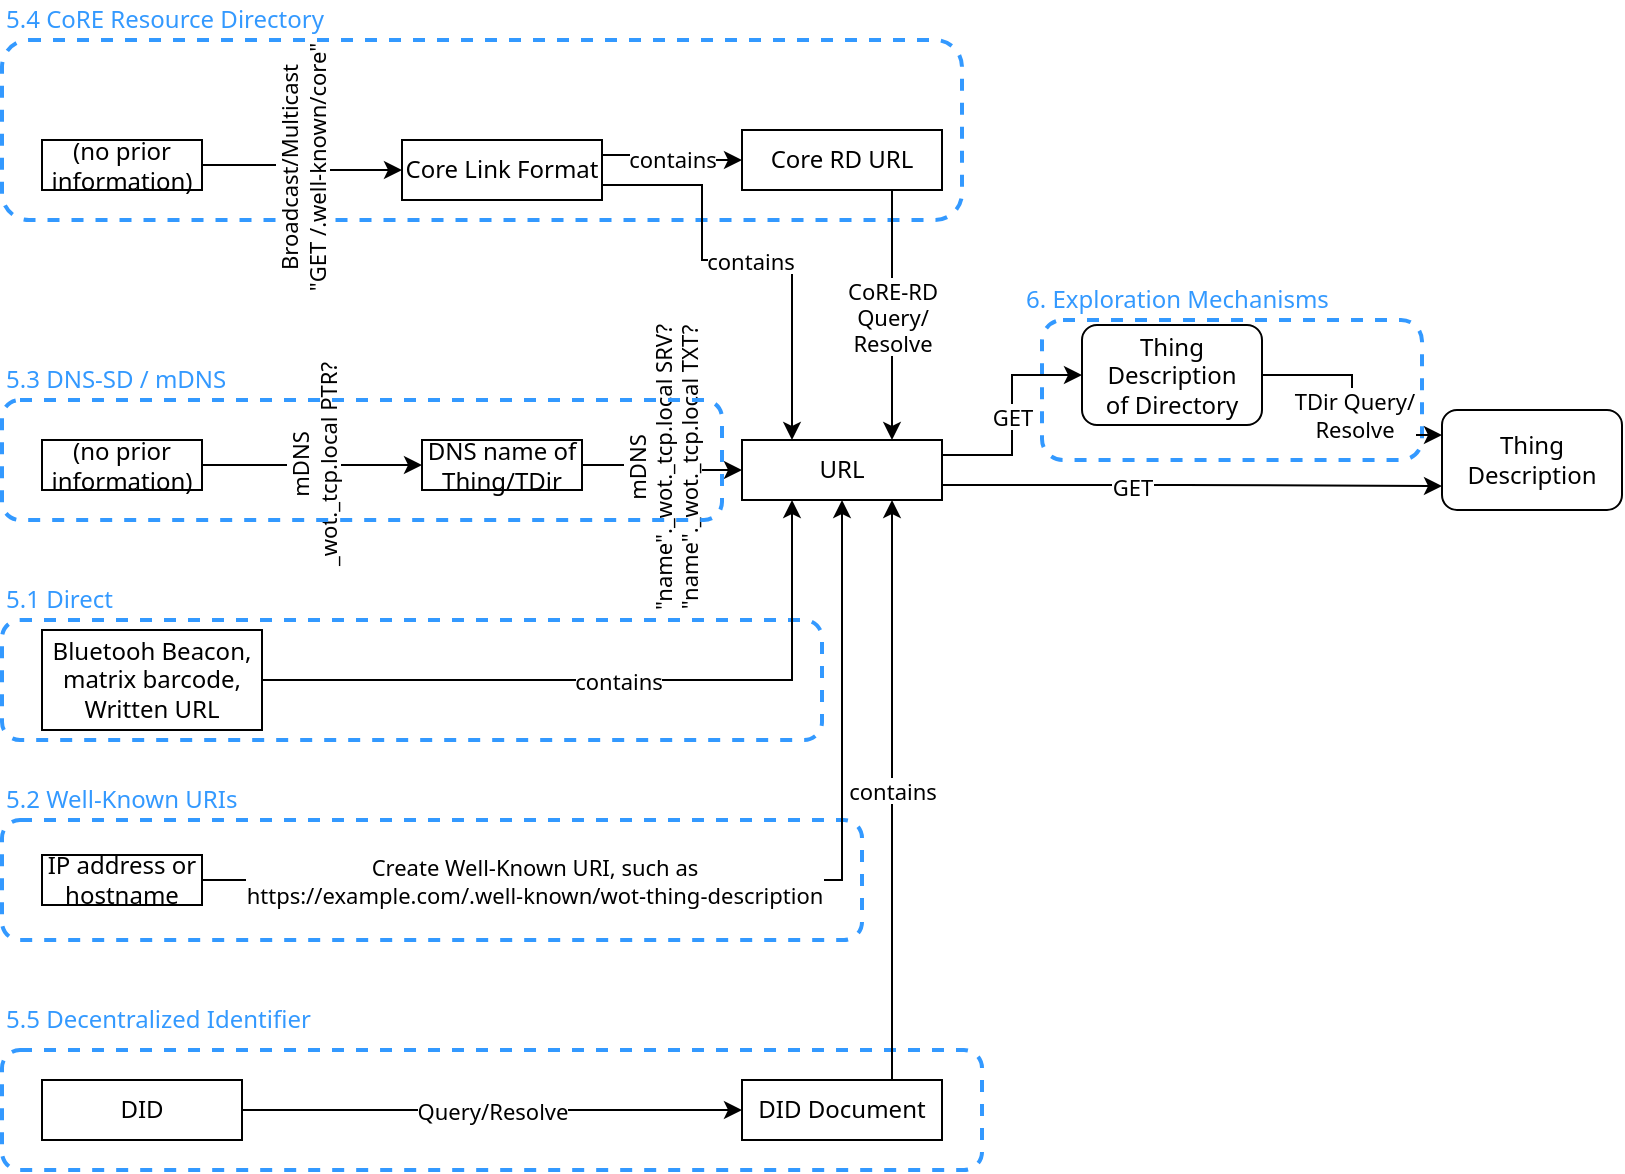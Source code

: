 <mxfile version="13.7.6" type="device"><diagram id="EUU0uG70BVmWCHlrxOuo" name="Page-1"><mxGraphModel dx="1492" dy="1103" grid="1" gridSize="10" guides="1" tooltips="1" connect="1" arrows="1" fold="1" page="1" pageScale="1" pageWidth="850" pageHeight="1100" math="0" shadow="0" extFonts="Noto Sans^https://fonts.googleapis.com/css?family=Noto+Sans"><root><mxCell id="0"/><mxCell id="1" parent="0"/><mxCell id="IaaDOXxbcvO25jp5HzXw-26" value="" style="rounded=1;whiteSpace=wrap;html=1;fillColor=none;strokeWidth=2;dashed=1;strokeColor=#3399FF;fontFamily=Noto Sans;fontSource=https%3A%2F%2Ffonts.googleapis.com%2Fcss%3Ffamily%3DNoto%2BSans;" parent="1" vertex="1"><mxGeometry y="695" width="490" height="60" as="geometry"/></mxCell><mxCell id="IaaDOXxbcvO25jp5HzXw-24" value="" style="rounded=1;whiteSpace=wrap;html=1;fillColor=none;strokeWidth=2;dashed=1;strokeColor=#3399FF;fontFamily=Noto Sans;fontSource=https%3A%2F%2Ffonts.googleapis.com%2Fcss%3Ffamily%3DNoto%2BSans;" parent="1" vertex="1"><mxGeometry y="480" width="410" height="60" as="geometry"/></mxCell><mxCell id="IaaDOXxbcvO25jp5HzXw-19" value="" style="rounded=1;whiteSpace=wrap;html=1;fillColor=none;strokeWidth=2;dashed=1;strokeColor=#3399FF;fontFamily=Noto Sans;fontSource=https%3A%2F%2Ffonts.googleapis.com%2Fcss%3Ffamily%3DNoto%2BSans;" parent="1" vertex="1"><mxGeometry y="190" width="480" height="90" as="geometry"/></mxCell><mxCell id="IaaDOXxbcvO25jp5HzXw-28" value="" style="rounded=1;whiteSpace=wrap;html=1;fillColor=none;strokeWidth=2;dashed=1;strokeColor=#3399FF;fontFamily=Noto Sans;fontSource=https%3A%2F%2Ffonts.googleapis.com%2Fcss%3Ffamily%3DNoto%2BSans;" parent="1" vertex="1"><mxGeometry x="520" y="330" width="190" height="70" as="geometry"/></mxCell><mxCell id="Z3I2DZgx9jWYCCeo3zKG-24" value="CoRE-RD&lt;br&gt;&lt;div&gt;Query/&lt;/div&gt;&lt;div&gt;Resolve&lt;br&gt;&lt;/div&gt;" style="edgeStyle=orthogonalEdgeStyle;rounded=0;orthogonalLoop=1;jettySize=auto;html=1;exitX=0.75;exitY=0;exitDx=0;exitDy=0;entryX=0.75;entryY=1;entryDx=0;entryDy=0;startArrow=classic;startFill=1;endArrow=none;endFill=0;fontFamily=Noto Sans;fontSource=https%3A%2F%2Ffonts.googleapis.com%2Fcss%3Ffamily%3DNoto%2BSans;" parent="1" source="Z3I2DZgx9jWYCCeo3zKG-5" target="Z3I2DZgx9jWYCCeo3zKG-20" edge="1"><mxGeometry relative="1" as="geometry"><mxPoint x="749.04" y="240.99" as="targetPoint"/></mxGeometry></mxCell><mxCell id="RiIqF8UuUlekeBO_t_7H-3" value="&lt;div&gt;Thing&lt;/div&gt;&lt;div&gt;Description&lt;br&gt;&lt;/div&gt;" style="rounded=1;whiteSpace=wrap;html=1;fontFamily=Noto Sans;fontSource=https%3A%2F%2Ffonts.googleapis.com%2Fcss%3Ffamily%3DNoto%2BSans;" parent="1" vertex="1"><mxGeometry x="720" y="375" width="90" height="50" as="geometry"/></mxCell><mxCell id="Z3I2DZgx9jWYCCeo3zKG-6" style="edgeStyle=orthogonalEdgeStyle;rounded=0;orthogonalLoop=1;jettySize=auto;html=1;entryX=0;entryY=0.25;entryDx=0;entryDy=0;exitX=1;exitY=0.5;exitDx=0;exitDy=0;fontFamily=Noto Sans;fontSource=https%3A%2F%2Ffonts.googleapis.com%2Fcss%3Ffamily%3DNoto%2BSans;" parent="1" source="IaaDOXxbcvO25jp5HzXw-12" target="RiIqF8UuUlekeBO_t_7H-3" edge="1"><mxGeometry relative="1" as="geometry"><mxPoint x="660" y="277.5" as="sourcePoint"/><mxPoint x="710" y="377.5" as="targetPoint"/></mxGeometry></mxCell><mxCell id="Z3I2DZgx9jWYCCeo3zKG-10" value="&lt;div&gt;TDir Query/&lt;/div&gt;&lt;div&gt;Resolve&lt;br&gt;&lt;/div&gt;" style="edgeLabel;html=1;align=center;verticalAlign=middle;resizable=0;points=[];fontFamily=Noto Sans;fontSource=https%3A%2F%2Ffonts.googleapis.com%2Fcss%3Ffamily%3DNoto%2BSans;" parent="Z3I2DZgx9jWYCCeo3zKG-6" vertex="1" connectable="0"><mxGeometry x="0.067" y="1" relative="1" as="geometry"><mxPoint as="offset"/></mxGeometry></mxCell><mxCell id="IaaDOXxbcvO25jp5HzXw-11" value="&lt;div&gt;GET&lt;/div&gt;" style="edgeStyle=orthogonalEdgeStyle;rounded=0;orthogonalLoop=1;jettySize=auto;html=1;exitX=1;exitY=0.75;exitDx=0;exitDy=0;fontFamily=Noto Sans;fontSource=https%3A%2F%2Ffonts.googleapis.com%2Fcss%3Ffamily%3DNoto%2BSans;" parent="1" source="Z3I2DZgx9jWYCCeo3zKG-5" edge="1"><mxGeometry x="-0.245" relative="1" as="geometry"><mxPoint x="720" y="413" as="targetPoint"/><Array as="points"><mxPoint x="590" y="413"/><mxPoint x="590" y="413"/></Array><mxPoint as="offset"/></mxGeometry></mxCell><mxCell id="Z3I2DZgx9jWYCCeo3zKG-5" value="URL" style="rounded=0;whiteSpace=wrap;html=1;fontFamily=Noto Sans;fontSource=https%3A%2F%2Ffonts.googleapis.com%2Fcss%3Ffamily%3DNoto%2BSans;" parent="1" vertex="1"><mxGeometry x="370" y="390" width="100" height="30" as="geometry"/></mxCell><mxCell id="Z3I2DZgx9jWYCCeo3zKG-9" value="Query/Resolve" style="edgeStyle=orthogonalEdgeStyle;rounded=0;orthogonalLoop=1;jettySize=auto;html=1;exitX=1;exitY=0.5;exitDx=0;exitDy=0;entryX=0;entryY=0.5;entryDx=0;entryDy=0;fontFamily=Noto Sans;fontSource=https%3A%2F%2Ffonts.googleapis.com%2Fcss%3Ffamily%3DNoto%2BSans;" parent="1" source="Z3I2DZgx9jWYCCeo3zKG-7" target="Z3I2DZgx9jWYCCeo3zKG-8" edge="1"><mxGeometry relative="1" as="geometry"/></mxCell><mxCell id="Z3I2DZgx9jWYCCeo3zKG-7" value="DID" style="rounded=0;whiteSpace=wrap;html=1;fontFamily=Noto Sans;fontSource=https%3A%2F%2Ffonts.googleapis.com%2Fcss%3Ffamily%3DNoto%2BSans;" parent="1" vertex="1"><mxGeometry x="20" y="710" width="100" height="30" as="geometry"/></mxCell><mxCell id="Z3I2DZgx9jWYCCeo3zKG-12" value="contains" style="edgeStyle=orthogonalEdgeStyle;rounded=0;orthogonalLoop=1;jettySize=auto;html=1;entryX=0.75;entryY=1;entryDx=0;entryDy=0;exitX=0.75;exitY=0;exitDx=0;exitDy=0;fontFamily=Noto Sans;fontSource=https%3A%2F%2Ffonts.googleapis.com%2Fcss%3Ffamily%3DNoto%2BSans;" parent="1" source="Z3I2DZgx9jWYCCeo3zKG-8" target="Z3I2DZgx9jWYCCeo3zKG-5" edge="1"><mxGeometry relative="1" as="geometry"><mxPoint x="570" y="620" as="sourcePoint"/></mxGeometry></mxCell><mxCell id="Z3I2DZgx9jWYCCeo3zKG-8" value="DID Document" style="rounded=0;whiteSpace=wrap;html=1;fontFamily=Noto Sans;fontSource=https%3A%2F%2Ffonts.googleapis.com%2Fcss%3Ffamily%3DNoto%2BSans;" parent="1" vertex="1"><mxGeometry x="370" y="710" width="100" height="30" as="geometry"/></mxCell><mxCell id="Z3I2DZgx9jWYCCeo3zKG-14" value="contains" style="edgeStyle=orthogonalEdgeStyle;rounded=0;orthogonalLoop=1;jettySize=auto;html=1;exitX=1;exitY=0.75;exitDx=0;exitDy=0;entryX=0.25;entryY=0;entryDx=0;entryDy=0;fontFamily=Noto Sans;fontSource=https%3A%2F%2Ffonts.googleapis.com%2Fcss%3Ffamily%3DNoto%2BSans;" parent="1" source="Z3I2DZgx9jWYCCeo3zKG-13" target="Z3I2DZgx9jWYCCeo3zKG-5" edge="1"><mxGeometry relative="1" as="geometry"><mxPoint x="380" y="389" as="targetPoint"/><Array as="points"><mxPoint x="350" y="263"/><mxPoint x="350" y="300"/><mxPoint x="395" y="300"/></Array></mxGeometry></mxCell><mxCell id="Z3I2DZgx9jWYCCeo3zKG-16" value="contains" style="edgeStyle=orthogonalEdgeStyle;rounded=0;orthogonalLoop=1;jettySize=auto;html=1;exitX=1;exitY=0.25;exitDx=0;exitDy=0;entryX=0;entryY=0.5;entryDx=0;entryDy=0;fontFamily=Noto Sans;fontSource=https%3A%2F%2Ffonts.googleapis.com%2Fcss%3Ffamily%3DNoto%2BSans;" parent="1" source="Z3I2DZgx9jWYCCeo3zKG-13" target="Z3I2DZgx9jWYCCeo3zKG-20" edge="1"><mxGeometry relative="1" as="geometry"><mxPoint x="560" y="255" as="targetPoint"/></mxGeometry></mxCell><mxCell id="Z3I2DZgx9jWYCCeo3zKG-13" value="Core Link Format" style="rounded=0;whiteSpace=wrap;html=1;fontFamily=Noto Sans;fontSource=https%3A%2F%2Ffonts.googleapis.com%2Fcss%3Ffamily%3DNoto%2BSans;" parent="1" vertex="1"><mxGeometry x="200" y="240" width="100" height="30" as="geometry"/></mxCell><mxCell id="Z3I2DZgx9jWYCCeo3zKG-26" value="&lt;div&gt;Broadcast/Multicast &lt;br&gt;&lt;/div&gt;&lt;div&gt;&quot;GET /.well-known/core&quot;&lt;br&gt;&lt;/div&gt;" style="edgeStyle=orthogonalEdgeStyle;rounded=0;orthogonalLoop=1;jettySize=auto;html=1;exitX=1;exitY=0.5;exitDx=0;exitDy=0;entryX=0;entryY=0.5;entryDx=0;entryDy=0;startArrow=none;startFill=0;endArrow=classic;endFill=1;horizontal=0;fontFamily=Noto Sans;fontSource=https%3A%2F%2Ffonts.googleapis.com%2Fcss%3Ffamily%3DNoto%2BSans;" parent="1" source="Z3I2DZgx9jWYCCeo3zKG-19" target="Z3I2DZgx9jWYCCeo3zKG-13" edge="1"><mxGeometry relative="1" as="geometry"/></mxCell><mxCell id="IaaDOXxbcvO25jp5HzXw-2" value="&lt;div&gt;mDNS&lt;/div&gt;&lt;div&gt;_wot._tcp.local PTR?&lt;br&gt;&lt;/div&gt;" style="edgeStyle=orthogonalEdgeStyle;rounded=0;orthogonalLoop=1;jettySize=auto;html=1;entryX=0;entryY=0.5;entryDx=0;entryDy=0;exitX=1;exitY=0.5;exitDx=0;exitDy=0;horizontal=0;fontFamily=Noto Sans;fontSource=https%3A%2F%2Ffonts.googleapis.com%2Fcss%3Ffamily%3DNoto%2BSans;" parent="1" source="IaaDOXxbcvO25jp5HzXw-18" target="IaaDOXxbcvO25jp5HzXw-1" edge="1"><mxGeometry relative="1" as="geometry"><mxPoint x="140" y="250" as="sourcePoint"/></mxGeometry></mxCell><mxCell id="Z3I2DZgx9jWYCCeo3zKG-19" value="&lt;div&gt;(no prior&lt;/div&gt;&lt;div&gt;information)&lt;br&gt;&lt;/div&gt;" style="rounded=0;whiteSpace=wrap;html=1;fontFamily=Noto Sans;fontSource=https%3A%2F%2Ffonts.googleapis.com%2Fcss%3Ffamily%3DNoto%2BSans;" parent="1" vertex="1"><mxGeometry x="20" y="240" width="80" height="25" as="geometry"/></mxCell><mxCell id="Z3I2DZgx9jWYCCeo3zKG-20" value="Core RD URL" style="rounded=0;whiteSpace=wrap;html=1;fontFamily=Noto Sans;fontSource=https%3A%2F%2Ffonts.googleapis.com%2Fcss%3Ffamily%3DNoto%2BSans;" parent="1" vertex="1"><mxGeometry x="370" y="235" width="100" height="30" as="geometry"/></mxCell><mxCell id="IaaDOXxbcvO25jp5HzXw-4" value="&lt;div&gt;mDNS&lt;/div&gt;&lt;div&gt;&quot;name&quot;._wot._tcp.local SRV?&lt;/div&gt;&lt;div&gt;&quot;name&quot;._wot._tcp.local TXT?&lt;br&gt;&lt;/div&gt;" style="edgeStyle=orthogonalEdgeStyle;rounded=0;orthogonalLoop=1;jettySize=auto;html=1;exitX=1;exitY=0.5;exitDx=0;exitDy=0;entryX=0;entryY=0.5;entryDx=0;entryDy=0;horizontal=0;fontFamily=Noto Sans;fontSource=https%3A%2F%2Ffonts.googleapis.com%2Fcss%3Ffamily%3DNoto%2BSans;" parent="1" source="IaaDOXxbcvO25jp5HzXw-1" target="Z3I2DZgx9jWYCCeo3zKG-5" edge="1"><mxGeometry relative="1" as="geometry"><mxPoint x="140" y="337.5" as="targetPoint"/></mxGeometry></mxCell><mxCell id="IaaDOXxbcvO25jp5HzXw-1" value="DNS name of Thing/TDir" style="rounded=0;whiteSpace=wrap;html=1;fontFamily=Noto Sans;fontSource=https%3A%2F%2Ffonts.googleapis.com%2Fcss%3Ffamily%3DNoto%2BSans;" parent="1" vertex="1"><mxGeometry x="210" y="390" width="80" height="25" as="geometry"/></mxCell><mxCell id="IaaDOXxbcvO25jp5HzXw-7" value="contains" style="edgeStyle=orthogonalEdgeStyle;rounded=0;orthogonalLoop=1;jettySize=auto;html=1;exitX=1;exitY=0.5;exitDx=0;exitDy=0;entryX=0.25;entryY=1;entryDx=0;entryDy=0;fontFamily=Noto Sans;fontSource=https%3A%2F%2Ffonts.googleapis.com%2Fcss%3Ffamily%3DNoto%2BSans;" parent="1" source="IaaDOXxbcvO25jp5HzXw-6" target="Z3I2DZgx9jWYCCeo3zKG-5" edge="1"><mxGeometry relative="1" as="geometry"><mxPoint x="380" y="430" as="targetPoint"/></mxGeometry></mxCell><mxCell id="IaaDOXxbcvO25jp5HzXw-6" value="&lt;div&gt;Bluetooh Beacon,&lt;/div&gt;&lt;div&gt;matrix barcode,&lt;/div&gt;&lt;div&gt;Written URL&lt;/div&gt;" style="rounded=0;whiteSpace=wrap;html=1;fontFamily=Noto Sans;fontSource=https%3A%2F%2Ffonts.googleapis.com%2Fcss%3Ffamily%3DNoto%2BSans;" parent="1" vertex="1"><mxGeometry x="20" y="485" width="110" height="50" as="geometry"/></mxCell><mxCell id="IaaDOXxbcvO25jp5HzXw-12" value="&lt;div&gt;Thing&lt;/div&gt;&lt;div&gt;Description&lt;/div&gt;&lt;div&gt;of Directory&lt;br&gt;&lt;/div&gt;" style="rounded=1;whiteSpace=wrap;html=1;fontFamily=Noto Sans;fontSource=https%3A%2F%2Ffonts.googleapis.com%2Fcss%3Ffamily%3DNoto%2BSans;" parent="1" vertex="1"><mxGeometry x="540" y="332.5" width="90" height="50" as="geometry"/></mxCell><mxCell id="IaaDOXxbcvO25jp5HzXw-13" value="&lt;div&gt;GET&lt;/div&gt;" style="edgeStyle=orthogonalEdgeStyle;rounded=0;orthogonalLoop=1;jettySize=auto;html=1;entryX=0;entryY=0.5;entryDx=0;entryDy=0;exitX=1;exitY=0.25;exitDx=0;exitDy=0;fontFamily=Noto Sans;fontSource=https%3A%2F%2Ffonts.googleapis.com%2Fcss%3Ffamily%3DNoto%2BSans;" parent="1" source="Z3I2DZgx9jWYCCeo3zKG-5" target="IaaDOXxbcvO25jp5HzXw-12" edge="1"><mxGeometry relative="1" as="geometry"><mxPoint x="470" y="420" as="sourcePoint"/><mxPoint x="550" y="475" as="targetPoint"/></mxGeometry></mxCell><mxCell id="IaaDOXxbcvO25jp5HzXw-18" value="&lt;div&gt;(no prior&lt;/div&gt;&lt;div&gt;information)&lt;br&gt;&lt;/div&gt;" style="rounded=0;whiteSpace=wrap;html=1;fontFamily=Noto Sans;fontSource=https%3A%2F%2Ffonts.googleapis.com%2Fcss%3Ffamily%3DNoto%2BSans;" parent="1" vertex="1"><mxGeometry x="20" y="390" width="80" height="25" as="geometry"/></mxCell><mxCell id="IaaDOXxbcvO25jp5HzXw-21" value="5.4 CoRE Resource Directory" style="text;html=1;strokeColor=none;fillColor=none;align=left;verticalAlign=middle;whiteSpace=wrap;rounded=0;dashed=1;fontColor=#3399FF;fontFamily=Noto Sans;fontSource=https%3A%2F%2Ffonts.googleapis.com%2Fcss%3Ffamily%3DNoto%2BSans;" parent="1" vertex="1"><mxGeometry y="170" width="180" height="20" as="geometry"/></mxCell><mxCell id="IaaDOXxbcvO25jp5HzXw-22" value="" style="rounded=1;whiteSpace=wrap;html=1;fillColor=none;strokeWidth=2;dashed=1;strokeColor=#3399FF;fontFamily=Noto Sans;fontSource=https%3A%2F%2Ffonts.googleapis.com%2Fcss%3Ffamily%3DNoto%2BSans;" parent="1" vertex="1"><mxGeometry y="370" width="360" height="60" as="geometry"/></mxCell><mxCell id="IaaDOXxbcvO25jp5HzXw-23" value="5.3 DNS-SD / mDNS" style="text;html=1;strokeColor=none;fillColor=none;align=left;verticalAlign=middle;whiteSpace=wrap;rounded=0;dashed=1;fontColor=#3399FF;fontFamily=Noto Sans;fontSource=https%3A%2F%2Ffonts.googleapis.com%2Fcss%3Ffamily%3DNoto%2BSans;" parent="1" vertex="1"><mxGeometry y="350" width="180" height="20" as="geometry"/></mxCell><mxCell id="IaaDOXxbcvO25jp5HzXw-25" value="5.1 Direct" style="text;html=1;strokeColor=none;fillColor=none;align=left;verticalAlign=middle;whiteSpace=wrap;rounded=0;dashed=1;fontColor=#3399FF;fontFamily=Noto Sans;fontSource=https%3A%2F%2Ffonts.googleapis.com%2Fcss%3Ffamily%3DNoto%2BSans;" parent="1" vertex="1"><mxGeometry y="460" width="180" height="20" as="geometry"/></mxCell><mxCell id="IaaDOXxbcvO25jp5HzXw-27" value="5.5 Decentralized Identifier" style="text;html=1;strokeColor=none;fillColor=none;align=left;verticalAlign=middle;whiteSpace=wrap;rounded=0;dashed=1;fontColor=#3399FF;fontFamily=Noto Sans;fontSource=https%3A%2F%2Ffonts.googleapis.com%2Fcss%3Ffamily%3DNoto%2BSans;" parent="1" vertex="1"><mxGeometry y="670" width="180" height="20" as="geometry"/></mxCell><mxCell id="IaaDOXxbcvO25jp5HzXw-29" value="6. Exploration Mechanisms" style="text;html=1;strokeColor=none;fillColor=none;align=left;verticalAlign=middle;whiteSpace=wrap;rounded=0;dashed=1;fontColor=#3399FF;fontFamily=Noto Sans;fontSource=https%3A%2F%2Ffonts.googleapis.com%2Fcss%3Ffamily%3DNoto%2BSans;" parent="1" vertex="1"><mxGeometry x="510" y="310" width="180" height="20" as="geometry"/></mxCell><mxCell id="w8uqy7LiZfYx2dJa-kWT-1" value="" style="rounded=1;whiteSpace=wrap;html=1;fillColor=none;strokeWidth=2;dashed=1;strokeColor=#3399FF;fontFamily=Noto Sans;fontSource=https%3A%2F%2Ffonts.googleapis.com%2Fcss%3Ffamily%3DNoto%2BSans;" parent="1" vertex="1"><mxGeometry y="580" width="430" height="60" as="geometry"/></mxCell><mxCell id="w8uqy7LiZfYx2dJa-kWT-4" value="Create Well-Known URI, such as&lt;br&gt;https://example.com/.well-known/wot-thing-description" style="edgeStyle=orthogonalEdgeStyle;rounded=0;orthogonalLoop=1;jettySize=auto;html=1;exitX=1;exitY=0.5;exitDx=0;exitDy=0;entryX=0.5;entryY=1;entryDx=0;entryDy=0;startArrow=none;startFill=0;endArrow=classic;endFill=1;horizontal=1;fontFamily=Noto Sans;fontSource=https%3A%2F%2Ffonts.googleapis.com%2Fcss%3Ffamily%3DNoto%2BSans;" parent="1" source="w8uqy7LiZfYx2dJa-kWT-5" target="Z3I2DZgx9jWYCCeo3zKG-5" edge="1"><mxGeometry x="-0.349" relative="1" as="geometry"><mxPoint x="290" y="630" as="targetPoint"/><mxPoint as="offset"/></mxGeometry></mxCell><mxCell id="w8uqy7LiZfYx2dJa-kWT-5" value="IP address or hostname" style="rounded=0;whiteSpace=wrap;html=1;fontFamily=Noto Sans;fontSource=https%3A%2F%2Ffonts.googleapis.com%2Fcss%3Ffamily%3DNoto%2BSans;" parent="1" vertex="1"><mxGeometry x="20" y="597.5" width="80" height="25" as="geometry"/></mxCell><mxCell id="w8uqy7LiZfYx2dJa-kWT-7" value="5.2 Well-Known URIs" style="text;html=1;strokeColor=none;fillColor=none;align=left;verticalAlign=middle;whiteSpace=wrap;rounded=0;dashed=1;fontColor=#3399FF;fontFamily=Noto Sans;fontSource=https%3A%2F%2Ffonts.googleapis.com%2Fcss%3Ffamily%3DNoto%2BSans;" parent="1" vertex="1"><mxGeometry y="560" width="180" height="20" as="geometry"/></mxCell></root></mxGraphModel></diagram></mxfile>
